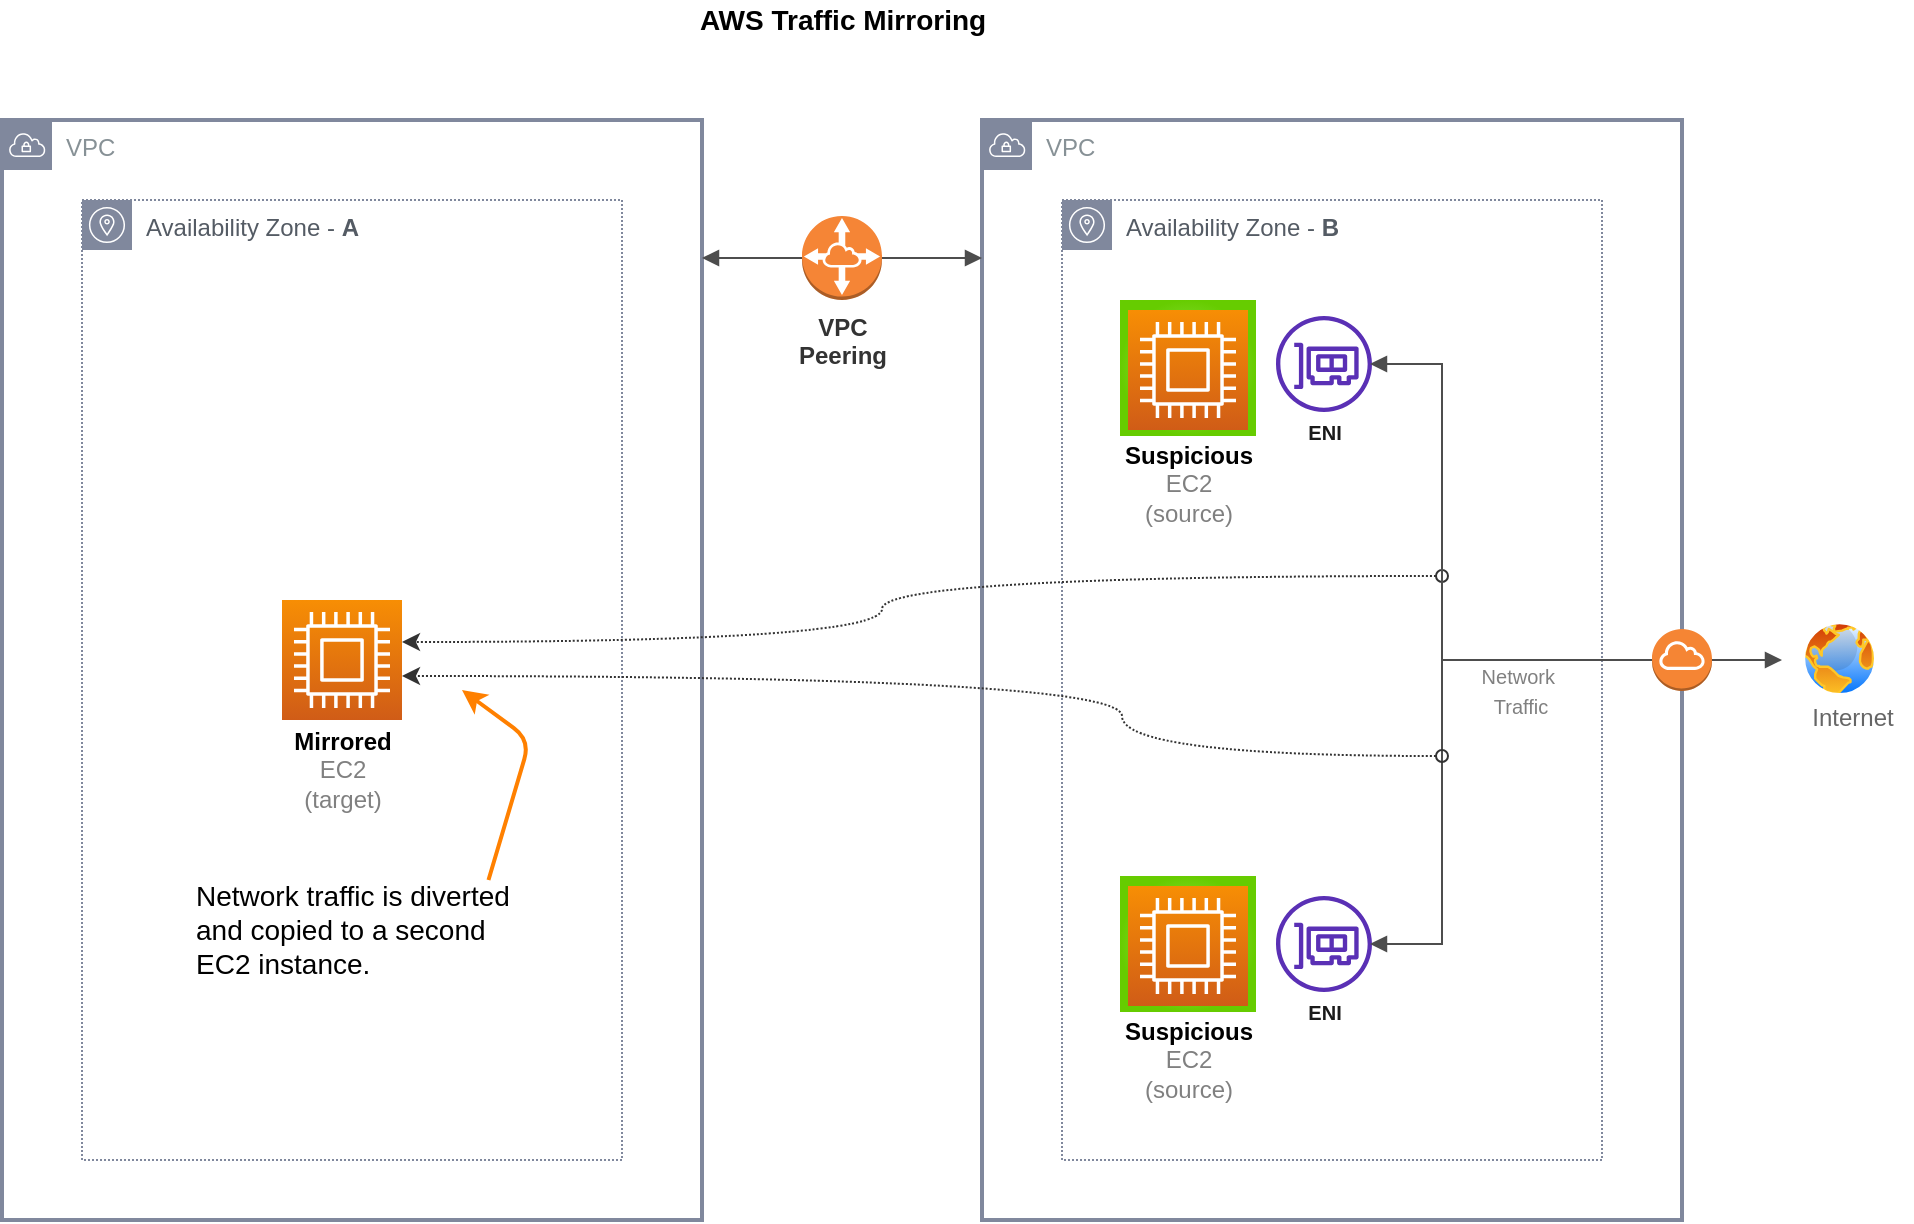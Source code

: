 <mxfile version="16.4.7" type="github">
  <diagram id="6l8G265YnewpnGdQrtUn" name="Page-1">
    <mxGraphModel dx="1476" dy="850" grid="1" gridSize="10" guides="1" tooltips="1" connect="1" arrows="1" fold="1" page="1" pageScale="1" pageWidth="1100" pageHeight="850" math="0" shadow="0">
      <root>
        <mxCell id="0" />
        <mxCell id="1" parent="0" />
        <mxCell id="qU-XPzfeBRH5I7wSQVbn-8" value="VPC" style="outlineConnect=0;gradientColor=none;html=1;whiteSpace=wrap;fontSize=12;fontStyle=0;shape=mxgraph.aws4.group;grIcon=mxgraph.aws4.group_vpc;strokeColor=#80889D;fillColor=none;verticalAlign=top;align=left;spacingLeft=30;fontColor=#879196;dashed=0;rounded=0;glass=0;dashPattern=1 1;sketch=0;strokeWidth=2;" vertex="1" parent="1">
          <mxGeometry x="110" y="120" width="350" height="550" as="geometry" />
        </mxCell>
        <mxCell id="qU-XPzfeBRH5I7wSQVbn-7" value="Availability Zone - &lt;b&gt;A&lt;/b&gt;" style="outlineConnect=0;gradientColor=none;html=1;whiteSpace=wrap;fontSize=12;fontStyle=0;shape=mxgraph.aws4.group;grIcon=mxgraph.aws4.group_availability_zone;strokeColor=#80889D;fillColor=none;verticalAlign=top;align=left;spacingLeft=30;fontColor=#545B64;rounded=0;glass=0;sketch=0;dashed=1;dashPattern=1 1;" vertex="1" parent="1">
          <mxGeometry x="150" y="160" width="270" height="480" as="geometry" />
        </mxCell>
        <mxCell id="mqh8PAdhAtJ8gHZrtwG4-24" value="VPC" style="outlineConnect=0;gradientColor=none;html=1;whiteSpace=wrap;fontSize=12;fontStyle=0;shape=mxgraph.aws4.group;grIcon=mxgraph.aws4.group_vpc;strokeColor=#80889D;fillColor=none;verticalAlign=top;align=left;spacingLeft=30;fontColor=#879196;dashed=0;rounded=0;glass=0;dashPattern=1 1;sketch=0;strokeWidth=2;" parent="1" vertex="1">
          <mxGeometry x="600" y="120" width="350" height="550" as="geometry" />
        </mxCell>
        <mxCell id="mqh8PAdhAtJ8gHZrtwG4-26" value="Availability Zone -&amp;nbsp;&lt;b&gt;B&lt;/b&gt;" style="outlineConnect=0;gradientColor=none;html=1;whiteSpace=wrap;fontSize=12;fontStyle=0;shape=mxgraph.aws4.group;grIcon=mxgraph.aws4.group_availability_zone;strokeColor=#80889D;fillColor=none;verticalAlign=top;align=left;spacingLeft=30;fontColor=#545B64;rounded=0;glass=0;sketch=0;dashed=1;dashPattern=1 1;perimeterSpacing=0;" parent="1" vertex="1">
          <mxGeometry x="640" y="160" width="270" height="480" as="geometry" />
        </mxCell>
        <mxCell id="DdyiQRmM22uEdhr_2QQl-10" value="" style="edgeStyle=orthogonalEdgeStyle;rounded=0;orthogonalLoop=1;jettySize=auto;html=1;startArrow=block;startFill=1;endArrow=block;endFill=1;strokeColor=#4D4D4D;" parent="1" target="mqh8PAdhAtJ8gHZrtwG4-24" edge="1">
          <mxGeometry relative="1" as="geometry">
            <mxPoint x="460" y="189" as="sourcePoint" />
            <mxPoint x="580" y="220" as="targetPoint" />
            <Array as="points">
              <mxPoint x="590" y="189" />
              <mxPoint x="590" y="189" />
            </Array>
          </mxGeometry>
        </mxCell>
        <mxCell id="mqh8PAdhAtJ8gHZrtwG4-6" value="" style="orthogonalLoop=1;jettySize=auto;html=1;startArrow=oval;startFill=0;sketch=0;dashed=1;strokeColor=#333333;dashPattern=1 1;edgeStyle=orthogonalEdgeStyle;curved=1;" parent="1" edge="1">
          <mxGeometry relative="1" as="geometry">
            <mxPoint x="830" y="348" as="sourcePoint" />
            <mxPoint x="310" y="381" as="targetPoint" />
            <Array as="points">
              <mxPoint x="550" y="348" />
              <mxPoint x="550" y="381" />
            </Array>
          </mxGeometry>
        </mxCell>
        <mxCell id="mqh8PAdhAtJ8gHZrtwG4-9" value="&lt;font style=&quot;font-size: 14px&quot;&gt;&lt;b&gt;AWS Traffic Mirroring&lt;/b&gt;&lt;/font&gt;" style="text;html=1;resizable=0;autosize=1;align=center;verticalAlign=middle;points=[];fillColor=none;strokeColor=none;rounded=0;glass=0;dashed=1;dashPattern=1 1;sketch=0;" parent="1" vertex="1">
          <mxGeometry x="450" y="60" width="160" height="20" as="geometry" />
        </mxCell>
        <mxCell id="mqh8PAdhAtJ8gHZrtwG4-11" value="&lt;font style=&quot;font-size: 14px&quot;&gt;Network traffic is diverted &lt;br&gt;and copied to a second &lt;br&gt;EC2 instance.&lt;/font&gt;" style="text;html=1;resizable=0;autosize=1;align=left;verticalAlign=middle;points=[];fillColor=none;strokeColor=none;rounded=0;glass=0;dashed=1;dashPattern=1 1;sketch=0;" parent="1" vertex="1">
          <mxGeometry x="205" y="500" width="170" height="50" as="geometry" />
        </mxCell>
        <mxCell id="mqh8PAdhAtJ8gHZrtwG4-17" value="&lt;font color=&quot;#333333&quot;&gt;&lt;b&gt;VPC&lt;br&gt;Peering&lt;/b&gt;&lt;/font&gt;" style="outlineConnect=0;dashed=0;verticalLabelPosition=bottom;verticalAlign=top;align=center;html=1;shape=mxgraph.aws3.vpc_peering;fillColor=#F58536;gradientColor=none;rounded=0;glass=0;dashPattern=1 1;sketch=0;strokeColor=#FF0000;strokeWidth=2;" parent="1" vertex="1">
          <mxGeometry x="510" y="168" width="40" height="42" as="geometry" />
        </mxCell>
        <mxCell id="mqh8PAdhAtJ8gHZrtwG4-21" value="" style="outlineConnect=0;fontColor=#232F3E;gradientColor=none;fillColor=#5A30B5;strokeColor=none;dashed=0;verticalLabelPosition=bottom;verticalAlign=top;align=center;html=1;fontSize=12;fontStyle=0;aspect=fixed;pointerEvents=1;shape=mxgraph.aws4.elastic_network_interface;rounded=0;glass=0;dashPattern=1 1;sketch=0;" parent="1" vertex="1">
          <mxGeometry x="747" y="218" width="48" height="48" as="geometry" />
        </mxCell>
        <mxCell id="mqh8PAdhAtJ8gHZrtwG4-30" value="" style="outlineConnect=0;fontColor=#232F3E;gradientColor=none;fillColor=#5A30B5;strokeColor=none;dashed=0;verticalLabelPosition=bottom;verticalAlign=top;align=center;html=1;fontSize=12;fontStyle=0;aspect=fixed;pointerEvents=1;shape=mxgraph.aws4.elastic_network_interface;rounded=0;glass=0;dashPattern=1 1;sketch=0;" parent="1" vertex="1">
          <mxGeometry x="747" y="508" width="48" height="48" as="geometry" />
        </mxCell>
        <mxCell id="qU-XPzfeBRH5I7wSQVbn-1" value="" style="edgeStyle=orthogonalEdgeStyle;rounded=0;orthogonalLoop=1;jettySize=auto;html=1;startArrow=none;startFill=0;endArrow=block;endFill=1;strokeColor=#4D4D4D;" edge="1" parent="1">
          <mxGeometry relative="1" as="geometry">
            <mxPoint x="830" y="390" as="sourcePoint" />
            <mxPoint x="1000" y="390" as="targetPoint" />
            <Array as="points">
              <mxPoint x="870" y="390" />
            </Array>
          </mxGeometry>
        </mxCell>
        <mxCell id="qU-XPzfeBRH5I7wSQVbn-2" value="" style="group" vertex="1" connectable="0" parent="1">
          <mxGeometry x="1005" y="370" width="54" height="54" as="geometry" />
        </mxCell>
        <mxCell id="DdyiQRmM22uEdhr_2QQl-6" value="" style="aspect=fixed;perimeter=ellipsePerimeter;html=1;align=center;shadow=0;dashed=0;spacingTop=3;image;image=img/lib/active_directory/internet_globe.svg;" parent="qU-XPzfeBRH5I7wSQVbn-2" vertex="1">
          <mxGeometry x="4.5" width="38.571" height="38.571" as="geometry" />
        </mxCell>
        <mxCell id="mqh8PAdhAtJ8gHZrtwG4-2" value="&lt;font color=&quot;#666666&quot;&gt;Internet&lt;/font&gt;" style="text;html=1;resizable=0;autosize=1;align=center;verticalAlign=middle;points=[];fillColor=none;strokeColor=none;rounded=0;" parent="qU-XPzfeBRH5I7wSQVbn-2" vertex="1">
          <mxGeometry y="38.571" width="60" height="20" as="geometry" />
        </mxCell>
        <mxCell id="mqh8PAdhAtJ8gHZrtwG4-8" value="" style="whiteSpace=wrap;html=1;aspect=fixed;glass=0;dashed=1;strokeWidth=2;sketch=0;dashPattern=1 1;rounded=0;strokeColor=none;fillColor=#A3E85D;gradientDirection=radial;gradientColor=#66CC00;" parent="1" vertex="1">
          <mxGeometry x="669" y="210" width="68" height="68" as="geometry" />
        </mxCell>
        <mxCell id="DdyiQRmM22uEdhr_2QQl-5" value="" style="points=[[0,0,0],[0.25,0,0],[0.5,0,0],[0.75,0,0],[1,0,0],[0,1,0],[0.25,1,0],[0.5,1,0],[0.75,1,0],[1,1,0],[0,0.25,0],[0,0.5,0],[0,0.75,0],[1,0.25,0],[1,0.5,0],[1,0.75,0]];outlineConnect=0;fontColor=#232F3E;gradientColor=#F78E04;gradientDirection=north;fillColor=#D05C17;strokeColor=#ffffff;dashed=0;verticalLabelPosition=bottom;verticalAlign=top;align=center;html=1;fontSize=12;fontStyle=0;aspect=fixed;shape=mxgraph.aws4.resourceIcon;resIcon=mxgraph.aws4.compute;" parent="1" vertex="1">
          <mxGeometry x="673" y="215" width="60" height="60" as="geometry" />
        </mxCell>
        <mxCell id="DdyiQRmM22uEdhr_2QQl-8" value="&lt;b&gt;Suspicious&lt;/b&gt;&lt;br&gt;&lt;font color=&quot;#808080&quot;&gt;EC2&lt;br&gt;(source)&lt;br&gt;&lt;/font&gt;" style="text;html=1;resizable=0;autosize=1;align=center;verticalAlign=middle;points=[];fillColor=none;strokeColor=none;rounded=0;glass=0;" parent="1" vertex="1">
          <mxGeometry x="663" y="277" width="80" height="50" as="geometry" />
        </mxCell>
        <mxCell id="mqh8PAdhAtJ8gHZrtwG4-32" value="" style="group" parent="1" vertex="1" connectable="0">
          <mxGeometry x="663" y="498" width="80" height="117" as="geometry" />
        </mxCell>
        <mxCell id="mqh8PAdhAtJ8gHZrtwG4-33" value="" style="whiteSpace=wrap;html=1;aspect=fixed;glass=0;dashed=1;strokeWidth=2;sketch=0;dashPattern=1 1;rounded=0;strokeColor=none;fillColor=#A3E85D;gradientDirection=radial;gradientColor=#66CC00;" parent="mqh8PAdhAtJ8gHZrtwG4-32" vertex="1">
          <mxGeometry x="6" width="68" height="68" as="geometry" />
        </mxCell>
        <mxCell id="mqh8PAdhAtJ8gHZrtwG4-34" value="" style="points=[[0,0,0],[0.25,0,0],[0.5,0,0],[0.75,0,0],[1,0,0],[0,1,0],[0.25,1,0],[0.5,1,0],[0.75,1,0],[1,1,0],[0,0.25,0],[0,0.5,0],[0,0.75,0],[1,0.25,0],[1,0.5,0],[1,0.75,0]];outlineConnect=0;fontColor=#232F3E;gradientColor=#F78E04;gradientDirection=north;fillColor=#D05C17;strokeColor=#ffffff;dashed=0;verticalLabelPosition=bottom;verticalAlign=top;align=center;html=1;fontSize=12;fontStyle=0;aspect=fixed;shape=mxgraph.aws4.resourceIcon;resIcon=mxgraph.aws4.compute;" parent="mqh8PAdhAtJ8gHZrtwG4-32" vertex="1">
          <mxGeometry x="10" y="5" width="60" height="60" as="geometry" />
        </mxCell>
        <mxCell id="mqh8PAdhAtJ8gHZrtwG4-35" value="&lt;b&gt;Suspicious&lt;/b&gt;&lt;br&gt;&lt;font color=&quot;#808080&quot;&gt;EC2&lt;br&gt;(source)&lt;br&gt;&lt;/font&gt;" style="text;html=1;resizable=0;autosize=1;align=center;verticalAlign=middle;points=[];fillColor=none;strokeColor=none;rounded=0;glass=0;" parent="mqh8PAdhAtJ8gHZrtwG4-32" vertex="1">
          <mxGeometry y="67" width="80" height="50" as="geometry" />
        </mxCell>
        <mxCell id="mqh8PAdhAtJ8gHZrtwG4-14" value="" style="edgeStyle=orthogonalEdgeStyle;rounded=0;orthogonalLoop=1;jettySize=auto;html=1;startArrow=block;startFill=1;endArrow=block;endFill=1;strokeColor=#4D4D4D;" parent="1" edge="1">
          <mxGeometry relative="1" as="geometry">
            <mxPoint x="793.999" y="242" as="sourcePoint" />
            <mxPoint x="793.999" y="532" as="targetPoint" />
            <Array as="points">
              <mxPoint x="830" y="242" />
              <mxPoint x="830" y="532" />
            </Array>
          </mxGeometry>
        </mxCell>
        <mxCell id="DdyiQRmM22uEdhr_2QQl-15" value="&lt;font style=&quot;font-size: 10px&quot; color=&quot;#808080&quot;&gt;Network&amp;nbsp;&lt;br&gt;Traffic&lt;/font&gt;" style="text;html=1;resizable=0;autosize=1;align=center;verticalAlign=middle;points=[];fillColor=none;strokeColor=none;rounded=0;horizontal=1;" parent="1" vertex="1">
          <mxGeometry x="839" y="390" width="60" height="30" as="geometry" />
        </mxCell>
        <mxCell id="qU-XPzfeBRH5I7wSQVbn-5" value="&lt;span style=&quot;font-size: 10px&quot;&gt;&lt;b&gt;&lt;font color=&quot;#1a1a1a&quot;&gt;ENI&lt;/font&gt;&lt;/b&gt;&lt;/span&gt;" style="text;html=1;resizable=0;autosize=1;align=center;verticalAlign=middle;points=[];fillColor=none;strokeColor=none;rounded=0;horizontal=1;" vertex="1" parent="1">
          <mxGeometry x="756" y="266" width="30" height="20" as="geometry" />
        </mxCell>
        <mxCell id="qU-XPzfeBRH5I7wSQVbn-6" value="&lt;span style=&quot;font-size: 10px&quot;&gt;&lt;b&gt;&lt;font color=&quot;#1a1a1a&quot;&gt;ENI&lt;/font&gt;&lt;/b&gt;&lt;/span&gt;" style="text;html=1;resizable=0;autosize=1;align=center;verticalAlign=middle;points=[];fillColor=none;strokeColor=none;rounded=0;horizontal=1;" vertex="1" parent="1">
          <mxGeometry x="756" y="556" width="30" height="20" as="geometry" />
        </mxCell>
        <mxCell id="mqh8PAdhAtJ8gHZrtwG4-27" value="" style="outlineConnect=0;dashed=0;verticalLabelPosition=bottom;verticalAlign=top;align=center;html=1;shape=mxgraph.aws3.internet_gateway;fillColor=#F58534;gradientColor=none;rounded=0;glass=0;dashPattern=1 1;sketch=0;strokeColor=#FF0000;strokeWidth=2;" parent="1" vertex="1">
          <mxGeometry x="935" y="374.5" width="30" height="31" as="geometry" />
        </mxCell>
        <mxCell id="qU-XPzfeBRH5I7wSQVbn-9" value="" style="group" vertex="1" connectable="0" parent="1">
          <mxGeometry x="250" y="360" width="60" height="110" as="geometry" />
        </mxCell>
        <mxCell id="DdyiQRmM22uEdhr_2QQl-14" value="" style="points=[[0,0,0],[0.25,0,0],[0.5,0,0],[0.75,0,0],[1,0,0],[0,1,0],[0.25,1,0],[0.5,1,0],[0.75,1,0],[1,1,0],[0,0.25,0],[0,0.5,0],[0,0.75,0],[1,0.25,0],[1,0.5,0],[1,0.75,0]];outlineConnect=0;fontColor=#232F3E;gradientColor=#F78E04;gradientDirection=north;fillColor=#D05C17;strokeColor=#ffffff;dashed=0;verticalLabelPosition=bottom;verticalAlign=top;align=center;html=1;fontSize=12;fontStyle=0;aspect=fixed;shape=mxgraph.aws4.resourceIcon;resIcon=mxgraph.aws4.compute;" parent="qU-XPzfeBRH5I7wSQVbn-9" vertex="1">
          <mxGeometry width="60" height="60" as="geometry" />
        </mxCell>
        <mxCell id="mqh8PAdhAtJ8gHZrtwG4-3" value="&lt;b&gt;Mirrored&lt;/b&gt;&lt;br&gt;&lt;font color=&quot;#808080&quot;&gt;EC2&lt;br&gt;(target)&lt;br&gt;&lt;/font&gt;" style="text;html=1;resizable=0;autosize=1;align=center;verticalAlign=middle;points=[];fillColor=none;strokeColor=none;rounded=0;" parent="qU-XPzfeBRH5I7wSQVbn-9" vertex="1">
          <mxGeometry y="60" width="60" height="50" as="geometry" />
        </mxCell>
        <mxCell id="qU-XPzfeBRH5I7wSQVbn-10" value="" style="orthogonalLoop=1;jettySize=auto;html=1;startArrow=oval;startFill=0;sketch=0;dashed=1;strokeColor=#333333;dashPattern=1 1;edgeStyle=orthogonalEdgeStyle;curved=1;" edge="1" parent="1">
          <mxGeometry relative="1" as="geometry">
            <mxPoint x="830" y="438" as="sourcePoint" />
            <mxPoint x="310" y="398" as="targetPoint" />
            <Array as="points">
              <mxPoint x="670" y="438" />
              <mxPoint x="670" y="398" />
            </Array>
          </mxGeometry>
        </mxCell>
        <mxCell id="mqh8PAdhAtJ8gHZrtwG4-12" style="sketch=0;orthogonalLoop=1;jettySize=auto;html=1;startArrow=none;startFill=0;strokeColor=#FF8000;strokeWidth=2;exitX=0.872;exitY=0;exitDx=0;exitDy=0;exitPerimeter=0;" parent="1" edge="1" source="mqh8PAdhAtJ8gHZrtwG4-11">
          <mxGeometry relative="1" as="geometry">
            <mxPoint x="340" y="405" as="targetPoint" />
            <mxPoint x="384.49" y="482.35" as="sourcePoint" />
            <Array as="points">
              <mxPoint x="374" y="430" />
            </Array>
          </mxGeometry>
        </mxCell>
      </root>
    </mxGraphModel>
  </diagram>
</mxfile>
